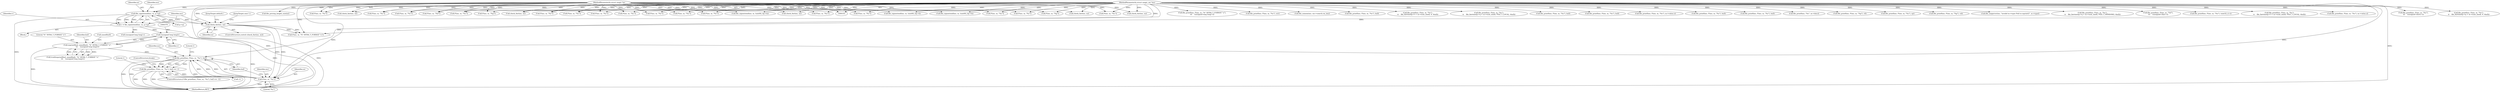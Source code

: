 digraph "0_file_4a284c89d6ef11aca34da65da7d673050a5ea320_5@pointer" {
"1000383" [label="(Call,file_printf(ms, F(ms, m, \"%s\"), buf))"];
"1000385" [label="(Call,F(ms, m, \"%s\"))"];
"1000362" [label="(Call,check_fmt(ms, m))"];
"1000355" [label="(Call,file_signextend(ms, m, p->q))"];
"1000102" [label="(MethodParameterIn,struct magic_set *ms)"];
"1000103" [label="(MethodParameterIn,struct magic *m)"];
"1000373" [label="(Call,snprintf(buf, sizeof(buf), \"%\" INT64_T_FORMAT \"u\",\n\t\t\t    (unsigned long long)v))"];
"1000378" [label="(Call,(unsigned long long)v)"];
"1000353" [label="(Call,v = file_signextend(ms, m, p->q))"];
"1000382" [label="(Call,file_printf(ms, F(ms, m, \"%s\"), buf) == -1)"];
"1000250" [label="(Call,file_printf(ms, F(ms, m, \"%u\"),\n\t\t\t    (unsigned short) v))"];
"1000675" [label="(Call,file_printf(ms, F(ms, m, \"%s\"),\n\t\t    file_fmttime(p->q + m->num_mask, 0, tbuf)))"];
"1000364" [label="(Identifier,m)"];
"1000357" [label="(Identifier,m)"];
"1000836" [label="(Call,F(ms, m, \"%s\"))"];
"1000399" [label="(Call,file_printf(ms, F(ms, m, \"%\" INT64_T_FORMAT \"u\"),\n\t\t\t    (unsigned long long) v))"];
"1000540" [label="(Call,file_printf(ms, F(ms, m, \"%s\"), str))"];
"1001042" [label="(MethodReturn,RET)"];
"1000236" [label="(Call,F(ms, m, \"%s\"))"];
"1000161" [label="(Call,F(ms, m, \"%s\"))"];
"1000362" [label="(Call,check_fmt(ms, m))"];
"1000896" [label="(Call,file_oomem(ms, ms->search.rm_len))"];
"1000363" [label="(Identifier,ms)"];
"1000382" [label="(Call,file_printf(ms, F(ms, m, \"%s\"), buf) == -1)"];
"1000234" [label="(Call,file_printf(ms, F(ms, m, \"%s\"), buf))"];
"1000371" [label="(Call,(void)snprintf(buf, sizeof(buf), \"%\" INT64_T_FORMAT \"u\",\n\t\t\t    (unsigned long long)v))"];
"1000605" [label="(Call,file_printf(ms, F(ms, m, \"%s\"),\n\t\t    file_fmttime(p->l + m->num_mask, 0, tbuf)))"];
"1000381" [label="(ControlStructure,if (file_printf(ms, F(ms, m, \"%s\"), buf) == -1))"];
"1000640" [label="(Call,file_printf(ms, F(ms, m, \"%s\"),\n\t\t    file_fmttime(p->q + m->num_mask, FILE_T_LOCAL, tbuf)))"];
"1000571" [label="(Call,F(ms, m, \"%s\"))"];
"1000159" [label="(Call,file_printf(ms, F(ms, m, \"%s\"), buf))"];
"1000834" [label="(Call,file_printf(ms, F(ms, m, \"%s\"), buf))"];
"1000373" [label="(Call,snprintf(buf, sizeof(buf), \"%\" INT64_T_FORMAT \"u\",\n\t\t\t    (unsigned long long)v))"];
"1000396" [label="(JumpTarget,default:)"];
"1000177" [label="(Call,F(ms, m, \"%d\"))"];
"1000607" [label="(Call,F(ms, m, \"%s\"))"];
"1000442" [label="(Call,file_printf(ms, F(ms, m, \"%s\"), m->value.s))"];
"1000361" [label="(ControlStructure,switch (check_fmt(ms, m)))"];
"1000768" [label="(Call,file_printf(ms, F(ms, m, \"%s\"), buf))"];
"1000712" [label="(Call,F(ms, m, \"%s\"))"];
"1000328" [label="(Call,F(ms, m, \"%u\"))"];
"1000280" [label="(Call,file_signextend(ms, m, (uint64_t)p->l))"];
"1000815" [label="(Call,check_fmt(ms, m))"];
"1000388" [label="(Literal,\"%s\")"];
"1000375" [label="(Call,sizeof(buf))"];
"1000642" [label="(Call,F(ms, m, \"%s\"))"];
"1000383" [label="(Call,file_printf(ms, F(ms, m, \"%s\"), buf))"];
"1000377" [label="(Literal,\"%\" INT64_T_FORMAT \"u\")"];
"1000786" [label="(Call,F(ms, m, \"%g\"))"];
"1000380" [label="(Identifier,v)"];
"1000125" [label="(Block,)"];
"1000310" [label="(Call,file_printf(ms, F(ms, m, \"%s\"), buf))"];
"1000384" [label="(Identifier,ms)"];
"1000387" [label="(Identifier,m)"];
"1000138" [label="(Call,check_fmt(ms, m))"];
"1001002" [label="(Call,file_printf(ms, \"%s\", m->desc))"];
"1000405" [label="(Call,(unsigned long long) v)"];
"1000784" [label="(Call,file_printf(ms, F(ms, m, \"%g\"), vf))"];
"1000677" [label="(Call,F(ms, m, \"%s\"))"];
"1000252" [label="(Call,F(ms, m, \"%u\"))"];
"1000289" [label="(Call,check_fmt(ms, m))"];
"1000908" [label="(Call,file_printf(ms, F(ms, m, \"%s\"), cp))"];
"1000356" [label="(Identifier,ms)"];
"1000370" [label="(JumpTarget,case 1:)"];
"1000401" [label="(Call,F(ms, m, \"%\" INT64_T_FORMAT \"u\"))"];
"1000850" [label="(Call,file_printf(ms, F(ms, m, \"%g\"), vd))"];
"1000444" [label="(Call,F(ms, m, \"%s\"))"];
"1000390" [label="(Call,-1)"];
"1000129" [label="(Call,file_signextend(ms, m, (uint64_t)p->b))"];
"1000378" [label="(Call,(unsigned long long)v)"];
"1000958" [label="(Call,F(ms, m, \"%s\"))"];
"1000312" [label="(Call,F(ms, m, \"%s\"))"];
"1000852" [label="(Call,F(ms, m, \"%g\"))"];
"1000395" [label="(ControlStructure,break;)"];
"1000394" [label="(Literal,1)"];
"1001029" [label="(Call,file_magerror(ms, \"invalid m->type (%d) in mprint()\", m->type))"];
"1000385" [label="(Call,F(ms, m, \"%s\"))"];
"1000749" [label="(Call,check_fmt(ms, m))"];
"1000560" [label="(Call,file_pstring_length_size(m))"];
"1000391" [label="(Literal,1)"];
"1000710" [label="(Call,file_printf(ms, F(ms, m, \"%s\"),\n\t\t    file_fmttime(p->q + m->num_mask, FILE_T_WINDOWS, tbuf)))"];
"1000542" [label="(Call,F(ms, m, \"%s\"))"];
"1000175" [label="(Call,file_printf(ms, F(ms, m, \"%d\"),\n\t\t\t    (unsigned char) v))"];
"1000213" [label="(Call,check_fmt(ms, m))"];
"1000374" [label="(Identifier,buf)"];
"1000326" [label="(Call,file_printf(ms, F(ms, m, \"%u\"), (uint32_t) v))"];
"1000102" [label="(MethodParameterIn,struct magic_set *ms)"];
"1000770" [label="(Call,F(ms, m, \"%s\"))"];
"1000354" [label="(Identifier,v)"];
"1000910" [label="(Call,F(ms, m, \"%s\"))"];
"1000204" [label="(Call,file_signextend(ms, m, (uint64_t)p->h))"];
"1000355" [label="(Call,file_signextend(ms, m, p->q))"];
"1000569" [label="(Call,file_printf(ms, F(ms, m, \"%s\"),\n\t\t    file_fmttime(p->l + m->num_mask, FILE_T_LOCAL, tbuf)))"];
"1000389" [label="(Identifier,buf)"];
"1000103" [label="(MethodParameterIn,struct magic *m)"];
"1000353" [label="(Call,v = file_signextend(ms, m, p->q))"];
"1000956" [label="(Call,file_printf(ms, F(ms, m, \"%s\"), m->value.s))"];
"1000386" [label="(Identifier,ms)"];
"1000358" [label="(Call,p->q)"];
"1000383" -> "1000382"  [label="AST: "];
"1000383" -> "1000389"  [label="CFG: "];
"1000384" -> "1000383"  [label="AST: "];
"1000385" -> "1000383"  [label="AST: "];
"1000389" -> "1000383"  [label="AST: "];
"1000391" -> "1000383"  [label="CFG: "];
"1000383" -> "1001042"  [label="DDG: "];
"1000383" -> "1001042"  [label="DDG: "];
"1000383" -> "1001042"  [label="DDG: "];
"1000383" -> "1000382"  [label="DDG: "];
"1000383" -> "1000382"  [label="DDG: "];
"1000383" -> "1000382"  [label="DDG: "];
"1000385" -> "1000383"  [label="DDG: "];
"1000385" -> "1000383"  [label="DDG: "];
"1000385" -> "1000383"  [label="DDG: "];
"1000102" -> "1000383"  [label="DDG: "];
"1000373" -> "1000383"  [label="DDG: "];
"1000385" -> "1000388"  [label="CFG: "];
"1000386" -> "1000385"  [label="AST: "];
"1000387" -> "1000385"  [label="AST: "];
"1000388" -> "1000385"  [label="AST: "];
"1000389" -> "1000385"  [label="CFG: "];
"1000385" -> "1001042"  [label="DDG: "];
"1000362" -> "1000385"  [label="DDG: "];
"1000362" -> "1000385"  [label="DDG: "];
"1000102" -> "1000385"  [label="DDG: "];
"1000103" -> "1000385"  [label="DDG: "];
"1000362" -> "1000361"  [label="AST: "];
"1000362" -> "1000364"  [label="CFG: "];
"1000363" -> "1000362"  [label="AST: "];
"1000364" -> "1000362"  [label="AST: "];
"1000370" -> "1000362"  [label="CFG: "];
"1000396" -> "1000362"  [label="CFG: "];
"1000362" -> "1001042"  [label="DDG: "];
"1000355" -> "1000362"  [label="DDG: "];
"1000355" -> "1000362"  [label="DDG: "];
"1000102" -> "1000362"  [label="DDG: "];
"1000103" -> "1000362"  [label="DDG: "];
"1000362" -> "1000401"  [label="DDG: "];
"1000362" -> "1000401"  [label="DDG: "];
"1000355" -> "1000353"  [label="AST: "];
"1000355" -> "1000358"  [label="CFG: "];
"1000356" -> "1000355"  [label="AST: "];
"1000357" -> "1000355"  [label="AST: "];
"1000358" -> "1000355"  [label="AST: "];
"1000353" -> "1000355"  [label="CFG: "];
"1000355" -> "1001042"  [label="DDG: "];
"1000355" -> "1000353"  [label="DDG: "];
"1000355" -> "1000353"  [label="DDG: "];
"1000355" -> "1000353"  [label="DDG: "];
"1000102" -> "1000355"  [label="DDG: "];
"1000103" -> "1000355"  [label="DDG: "];
"1000102" -> "1000101"  [label="AST: "];
"1000102" -> "1001042"  [label="DDG: "];
"1000102" -> "1000129"  [label="DDG: "];
"1000102" -> "1000138"  [label="DDG: "];
"1000102" -> "1000159"  [label="DDG: "];
"1000102" -> "1000161"  [label="DDG: "];
"1000102" -> "1000175"  [label="DDG: "];
"1000102" -> "1000177"  [label="DDG: "];
"1000102" -> "1000204"  [label="DDG: "];
"1000102" -> "1000213"  [label="DDG: "];
"1000102" -> "1000234"  [label="DDG: "];
"1000102" -> "1000236"  [label="DDG: "];
"1000102" -> "1000250"  [label="DDG: "];
"1000102" -> "1000252"  [label="DDG: "];
"1000102" -> "1000280"  [label="DDG: "];
"1000102" -> "1000289"  [label="DDG: "];
"1000102" -> "1000310"  [label="DDG: "];
"1000102" -> "1000312"  [label="DDG: "];
"1000102" -> "1000326"  [label="DDG: "];
"1000102" -> "1000328"  [label="DDG: "];
"1000102" -> "1000399"  [label="DDG: "];
"1000102" -> "1000401"  [label="DDG: "];
"1000102" -> "1000442"  [label="DDG: "];
"1000102" -> "1000444"  [label="DDG: "];
"1000102" -> "1000540"  [label="DDG: "];
"1000102" -> "1000542"  [label="DDG: "];
"1000102" -> "1000569"  [label="DDG: "];
"1000102" -> "1000571"  [label="DDG: "];
"1000102" -> "1000605"  [label="DDG: "];
"1000102" -> "1000607"  [label="DDG: "];
"1000102" -> "1000640"  [label="DDG: "];
"1000102" -> "1000642"  [label="DDG: "];
"1000102" -> "1000675"  [label="DDG: "];
"1000102" -> "1000677"  [label="DDG: "];
"1000102" -> "1000710"  [label="DDG: "];
"1000102" -> "1000712"  [label="DDG: "];
"1000102" -> "1000749"  [label="DDG: "];
"1000102" -> "1000768"  [label="DDG: "];
"1000102" -> "1000770"  [label="DDG: "];
"1000102" -> "1000784"  [label="DDG: "];
"1000102" -> "1000786"  [label="DDG: "];
"1000102" -> "1000815"  [label="DDG: "];
"1000102" -> "1000834"  [label="DDG: "];
"1000102" -> "1000836"  [label="DDG: "];
"1000102" -> "1000850"  [label="DDG: "];
"1000102" -> "1000852"  [label="DDG: "];
"1000102" -> "1000896"  [label="DDG: "];
"1000102" -> "1000908"  [label="DDG: "];
"1000102" -> "1000910"  [label="DDG: "];
"1000102" -> "1000956"  [label="DDG: "];
"1000102" -> "1000958"  [label="DDG: "];
"1000102" -> "1001002"  [label="DDG: "];
"1000102" -> "1001029"  [label="DDG: "];
"1000103" -> "1000101"  [label="AST: "];
"1000103" -> "1001042"  [label="DDG: "];
"1000103" -> "1000129"  [label="DDG: "];
"1000103" -> "1000138"  [label="DDG: "];
"1000103" -> "1000161"  [label="DDG: "];
"1000103" -> "1000177"  [label="DDG: "];
"1000103" -> "1000204"  [label="DDG: "];
"1000103" -> "1000213"  [label="DDG: "];
"1000103" -> "1000236"  [label="DDG: "];
"1000103" -> "1000252"  [label="DDG: "];
"1000103" -> "1000280"  [label="DDG: "];
"1000103" -> "1000289"  [label="DDG: "];
"1000103" -> "1000312"  [label="DDG: "];
"1000103" -> "1000328"  [label="DDG: "];
"1000103" -> "1000401"  [label="DDG: "];
"1000103" -> "1000444"  [label="DDG: "];
"1000103" -> "1000542"  [label="DDG: "];
"1000103" -> "1000560"  [label="DDG: "];
"1000103" -> "1000571"  [label="DDG: "];
"1000103" -> "1000607"  [label="DDG: "];
"1000103" -> "1000642"  [label="DDG: "];
"1000103" -> "1000677"  [label="DDG: "];
"1000103" -> "1000712"  [label="DDG: "];
"1000103" -> "1000749"  [label="DDG: "];
"1000103" -> "1000770"  [label="DDG: "];
"1000103" -> "1000786"  [label="DDG: "];
"1000103" -> "1000815"  [label="DDG: "];
"1000103" -> "1000836"  [label="DDG: "];
"1000103" -> "1000852"  [label="DDG: "];
"1000103" -> "1000910"  [label="DDG: "];
"1000103" -> "1000958"  [label="DDG: "];
"1000373" -> "1000371"  [label="AST: "];
"1000373" -> "1000378"  [label="CFG: "];
"1000374" -> "1000373"  [label="AST: "];
"1000375" -> "1000373"  [label="AST: "];
"1000377" -> "1000373"  [label="AST: "];
"1000378" -> "1000373"  [label="AST: "];
"1000371" -> "1000373"  [label="CFG: "];
"1000373" -> "1001042"  [label="DDG: "];
"1000373" -> "1000371"  [label="DDG: "];
"1000373" -> "1000371"  [label="DDG: "];
"1000373" -> "1000371"  [label="DDG: "];
"1000378" -> "1000373"  [label="DDG: "];
"1000378" -> "1000380"  [label="CFG: "];
"1000379" -> "1000378"  [label="AST: "];
"1000380" -> "1000378"  [label="AST: "];
"1000378" -> "1001042"  [label="DDG: "];
"1000353" -> "1000378"  [label="DDG: "];
"1000353" -> "1000125"  [label="AST: "];
"1000354" -> "1000353"  [label="AST: "];
"1000363" -> "1000353"  [label="CFG: "];
"1000353" -> "1001042"  [label="DDG: "];
"1000353" -> "1000405"  [label="DDG: "];
"1000382" -> "1000381"  [label="AST: "];
"1000382" -> "1000390"  [label="CFG: "];
"1000390" -> "1000382"  [label="AST: "];
"1000394" -> "1000382"  [label="CFG: "];
"1000395" -> "1000382"  [label="CFG: "];
"1000382" -> "1001042"  [label="DDG: "];
"1000382" -> "1001042"  [label="DDG: "];
"1000382" -> "1001042"  [label="DDG: "];
"1000390" -> "1000382"  [label="DDG: "];
}
